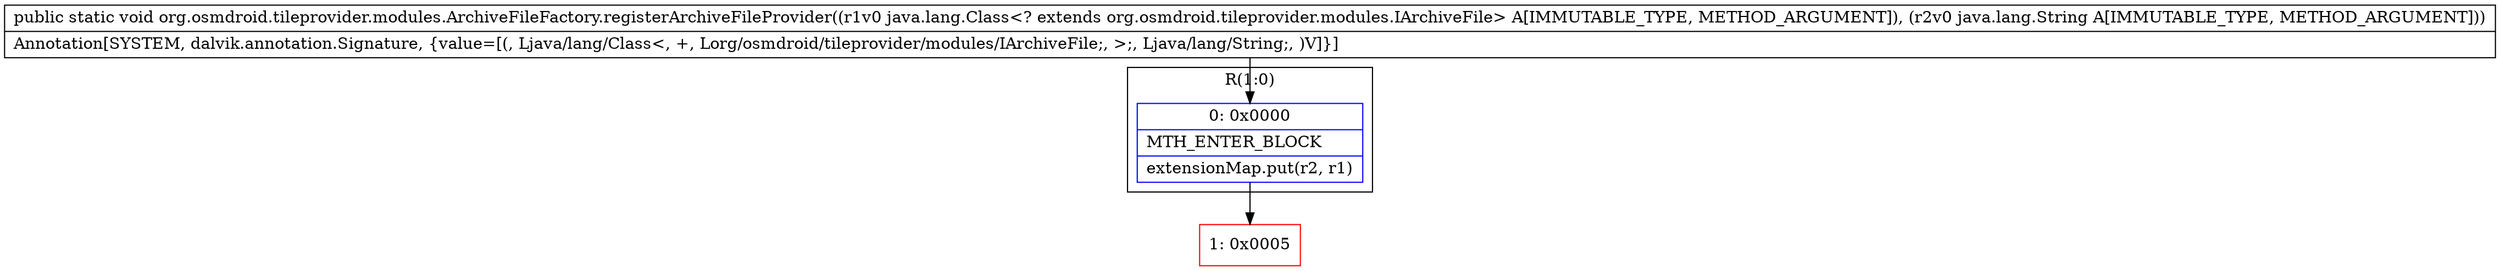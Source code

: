 digraph "CFG fororg.osmdroid.tileprovider.modules.ArchiveFileFactory.registerArchiveFileProvider(Ljava\/lang\/Class;Ljava\/lang\/String;)V" {
subgraph cluster_Region_1348257988 {
label = "R(1:0)";
node [shape=record,color=blue];
Node_0 [shape=record,label="{0\:\ 0x0000|MTH_ENTER_BLOCK\l|extensionMap.put(r2, r1)\l}"];
}
Node_1 [shape=record,color=red,label="{1\:\ 0x0005}"];
MethodNode[shape=record,label="{public static void org.osmdroid.tileprovider.modules.ArchiveFileFactory.registerArchiveFileProvider((r1v0 java.lang.Class\<? extends org.osmdroid.tileprovider.modules.IArchiveFile\> A[IMMUTABLE_TYPE, METHOD_ARGUMENT]), (r2v0 java.lang.String A[IMMUTABLE_TYPE, METHOD_ARGUMENT]))  | Annotation[SYSTEM, dalvik.annotation.Signature, \{value=[(, Ljava\/lang\/Class\<, +, Lorg\/osmdroid\/tileprovider\/modules\/IArchiveFile;, \>;, Ljava\/lang\/String;, )V]\}]\l}"];
MethodNode -> Node_0;
Node_0 -> Node_1;
}


